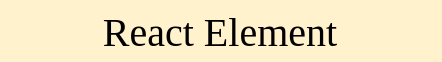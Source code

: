 <mxfile version="21.6.2" type="device">
  <diagram id="J5vEdY5hb5GgTVpO4zkP" name="Page-1">
    <mxGraphModel dx="859" dy="774" grid="1" gridSize="10" guides="1" tooltips="1" connect="1" arrows="1" fold="1" page="0" pageScale="1" pageWidth="827" pageHeight="1169" background="#FFF2CC" math="0" shadow="0">
      <root>
        <mxCell id="0" />
        <mxCell id="1" parent="0" />
        <mxCell id="VbX0CZXKdEdn-5uwmPJr-1" value="React Element" style="text;html=1;strokeColor=none;fillColor=none;align=center;verticalAlign=middle;whiteSpace=wrap;rounded=0;fontSize=20;fontFamily=Architects Daughter;" vertex="1" parent="1">
          <mxGeometry x="570" y="380" width="220" height="30" as="geometry" />
        </mxCell>
      </root>
    </mxGraphModel>
  </diagram>
</mxfile>
